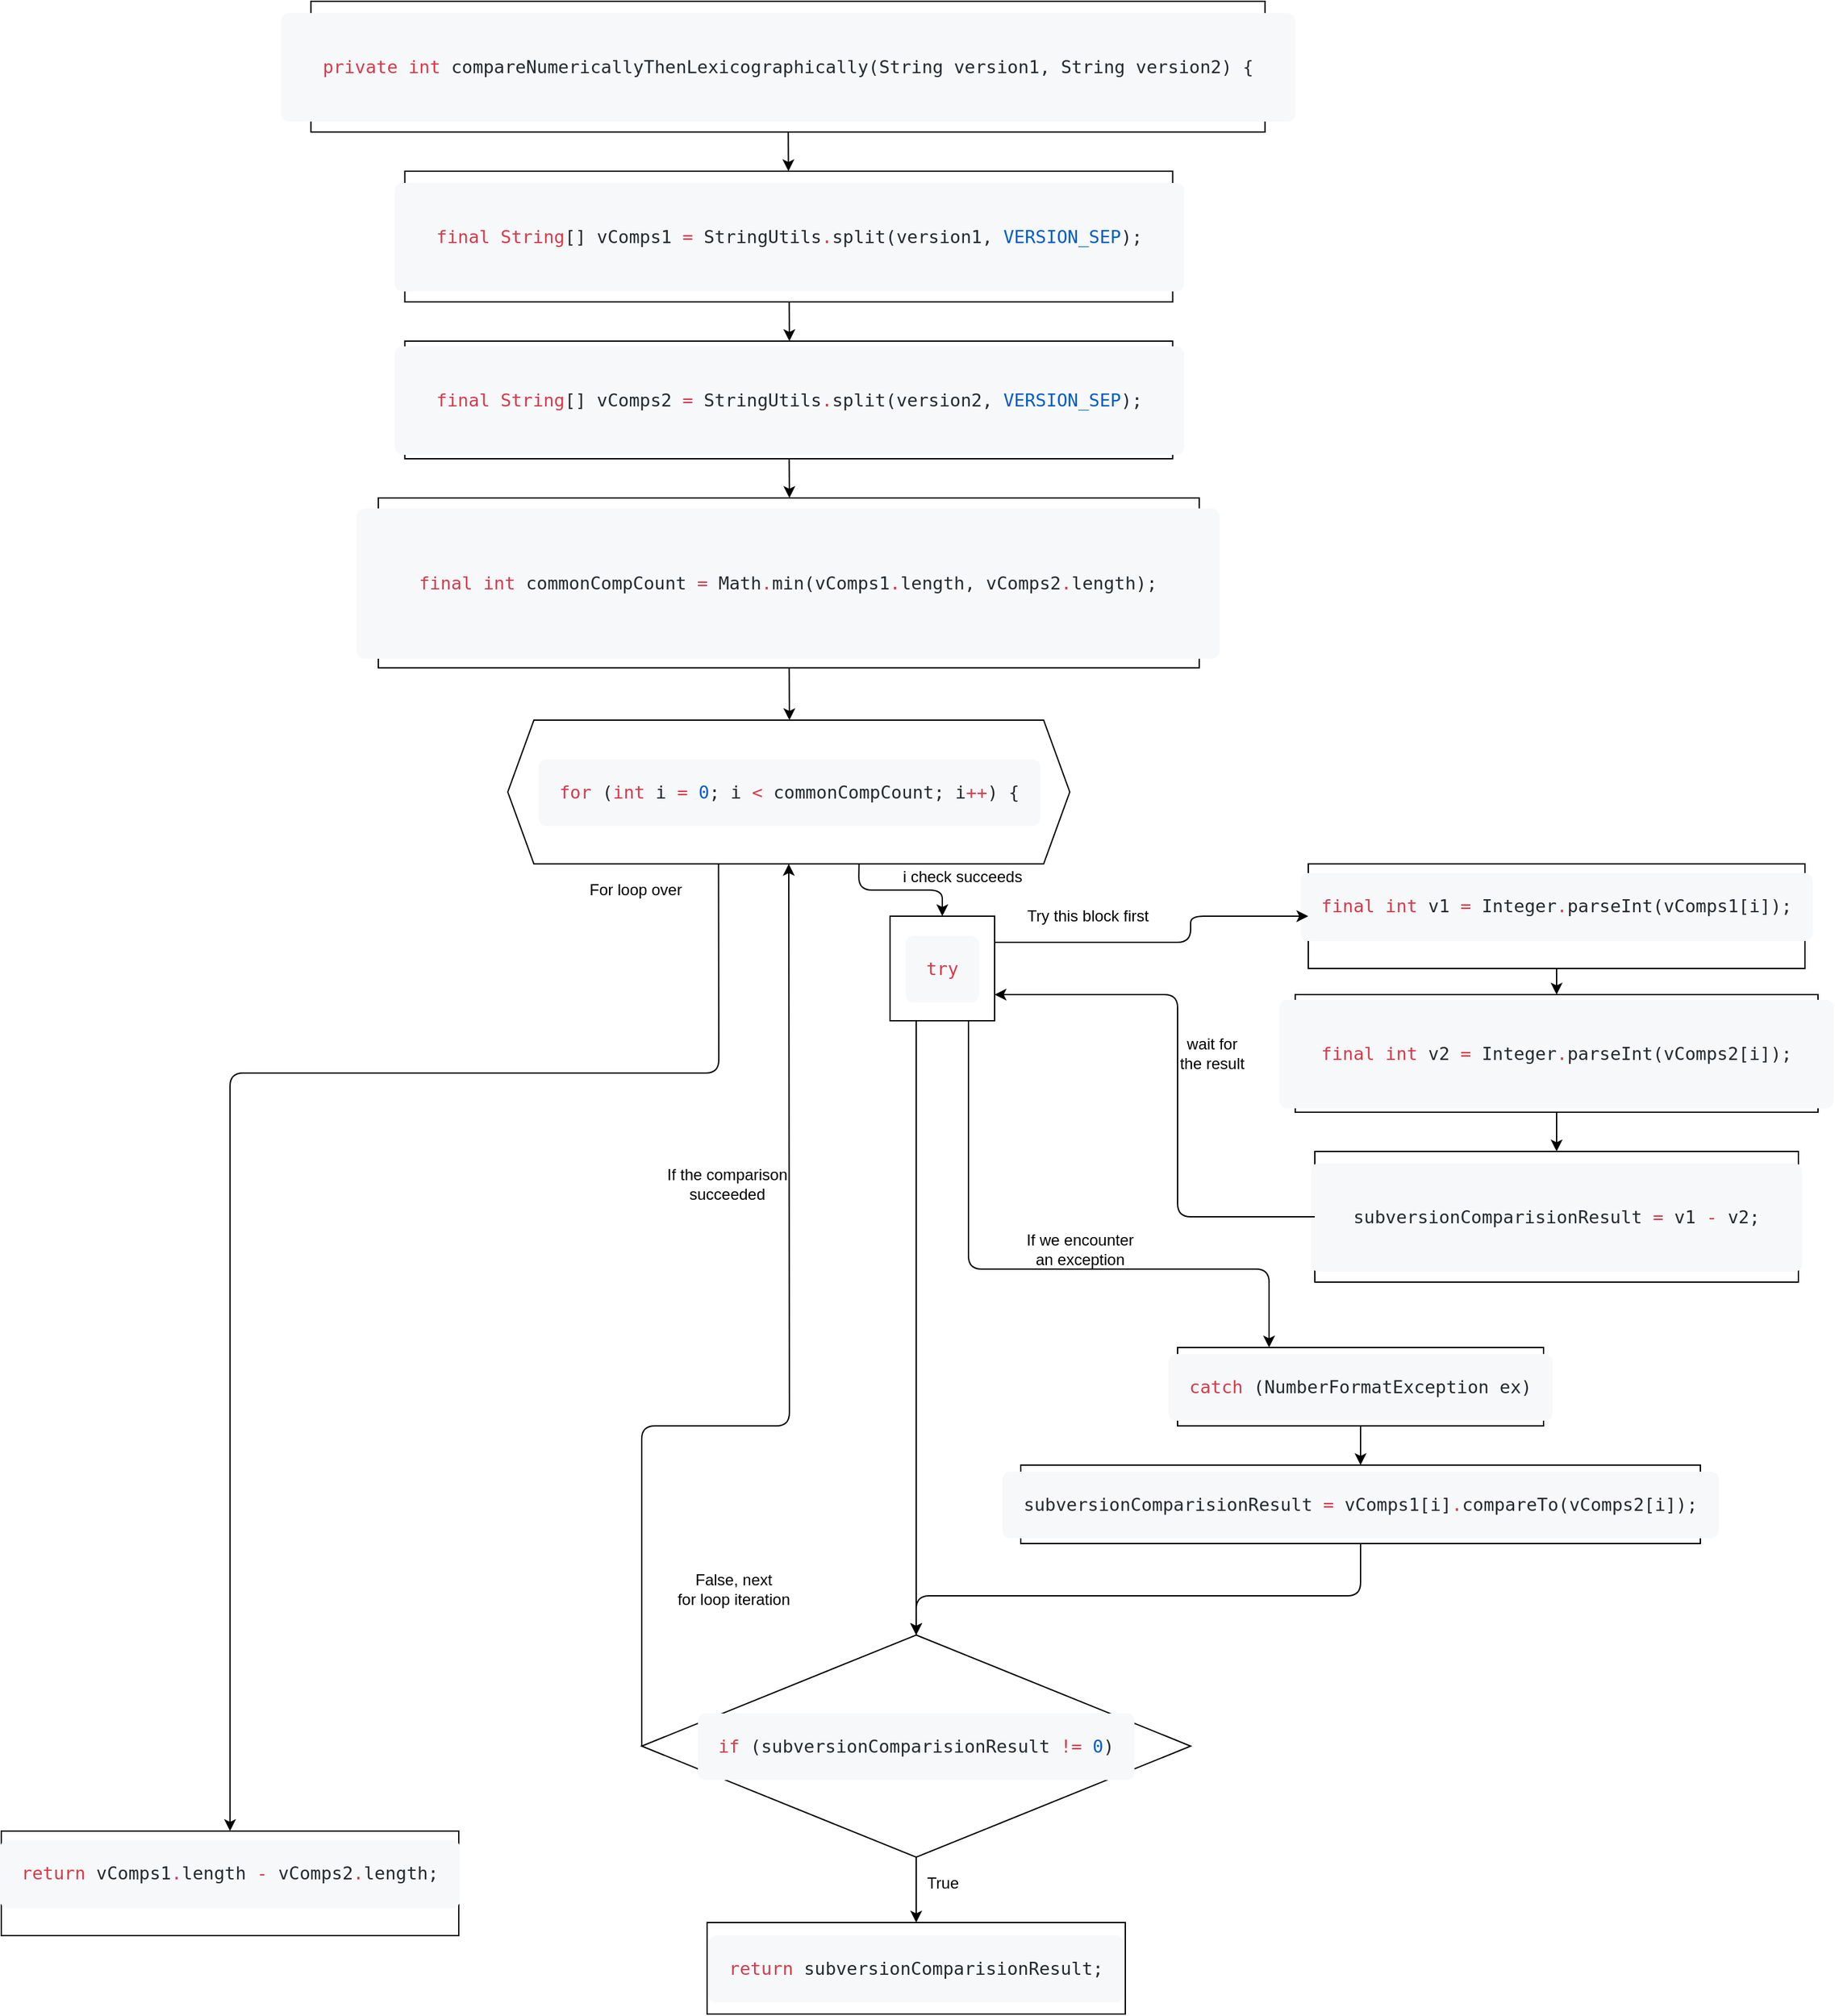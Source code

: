 <mxfile version="13.7.7" type="device"><diagram id="C5RBs43oDa-KdzZeNtuy" name="Page-1"><mxGraphModel dx="7826" dy="2742" grid="1" gridSize="10" guides="1" tooltips="1" connect="1" arrows="1" fold="1" page="1" pageScale="1" pageWidth="827" pageHeight="1169" math="0" shadow="0"><root><mxCell id="WIyWlLk6GJQsqaUBKTNV-0"/><mxCell id="WIyWlLk6GJQsqaUBKTNV-1" parent="WIyWlLk6GJQsqaUBKTNV-0"/><mxCell id="DRiwzqH_XunaTa5XtWrQ-318" value="&lt;pre style=&quot;box-sizing: border-box ; font-family: , &amp;#34;consolas&amp;#34; , &amp;#34;liberation mono&amp;#34; , &amp;#34;menlo&amp;#34; , monospace ; font-size: 13.6px ; margin-top: 0px ; margin-bottom: 0px ; overflow-wrap: normal ; padding: 16px ; overflow: auto ; line-height: 1.45 ; background-color: rgb(246 , 248 , 250) ; border-radius: 6px ; word-break: normal ; color: rgb(36 , 41 , 46)&quot;&gt;&lt;pre style=&quot;box-sizing: border-box ; font-family: , &amp;#34;consolas&amp;#34; , &amp;#34;liberation mono&amp;#34; , &amp;#34;menlo&amp;#34; , monospace ; font-size: 13.6px ; margin-top: 0px ; margin-bottom: 0px ; overflow-wrap: normal ; padding: 16px ; overflow: auto ; line-height: 1.45 ; border-radius: 6px ; word-break: normal&quot;&gt;&lt;span class=&quot;pl-k&quot; style=&quot;box-sizing: border-box ; color: rgb(215 , 58 , 73)&quot;&gt;private&lt;/span&gt; &lt;span class=&quot;pl-k&quot; style=&quot;box-sizing: border-box ; color: rgb(215 , 58 , 73)&quot;&gt;int&lt;/span&gt; compareNumericallyThenLexicographically(&lt;span class=&quot;pl-smi&quot; style=&quot;box-sizing: border-box&quot;&gt;String&lt;/span&gt; version1, &lt;span class=&quot;pl-smi&quot; style=&quot;box-sizing: border-box&quot;&gt;String&lt;/span&gt; version2) {&lt;/pre&gt;&lt;/pre&gt;" style="rounded=0;whiteSpace=wrap;html=1;" vertex="1" parent="WIyWlLk6GJQsqaUBKTNV-1"><mxGeometry x="2206.88" y="3010" width="730" height="100" as="geometry"/></mxCell><mxCell id="DRiwzqH_XunaTa5XtWrQ-319" value="&lt;pre style=&quot;box-sizing: border-box ; font-family: , &amp;#34;consolas&amp;#34; , &amp;#34;liberation mono&amp;#34; , &amp;#34;menlo&amp;#34; , monospace ; font-size: 13.6px ; margin-top: 0px ; margin-bottom: 0px ; overflow-wrap: normal ; padding: 16px ; overflow: auto ; line-height: 1.45 ; background-color: rgb(246 , 248 , 250) ; border-radius: 6px ; word-break: normal ; color: rgb(36 , 41 , 46)&quot;&gt;&lt;pre style=&quot;box-sizing: border-box ; font-family: , &amp;#34;consolas&amp;#34; , &amp;#34;liberation mono&amp;#34; , &amp;#34;menlo&amp;#34; , monospace ; font-size: 13.6px ; margin-top: 0px ; margin-bottom: 0px ; overflow-wrap: normal ; padding: 16px ; overflow: auto ; line-height: 1.45 ; border-radius: 6px ; word-break: normal&quot;&gt;&lt;span class=&quot;pl-k&quot; style=&quot;box-sizing: border-box ; color: rgb(215 , 58 , 73)&quot;&gt;final&lt;/span&gt; &lt;span class=&quot;pl-k&quot; style=&quot;box-sizing: border-box ; color: rgb(215 , 58 , 73)&quot;&gt;String&lt;/span&gt;[] vComps1 &lt;span class=&quot;pl-k&quot; style=&quot;box-sizing: border-box ; color: rgb(215 , 58 , 73)&quot;&gt;=&lt;/span&gt; &lt;span class=&quot;pl-smi&quot; style=&quot;box-sizing: border-box&quot;&gt;StringUtils&lt;/span&gt;&lt;span class=&quot;pl-k&quot; style=&quot;box-sizing: border-box ; color: rgb(215 , 58 , 73)&quot;&gt;.&lt;/span&gt;split(version1, &lt;span class=&quot;pl-c1&quot; style=&quot;box-sizing: border-box ; color: rgb(0 , 92 , 197)&quot;&gt;VERSION_SEP&lt;/span&gt;);&lt;/pre&gt;&lt;/pre&gt;" style="rounded=0;whiteSpace=wrap;html=1;" vertex="1" parent="WIyWlLk6GJQsqaUBKTNV-1"><mxGeometry x="2278.75" y="3140" width="587.5" height="100" as="geometry"/></mxCell><mxCell id="DRiwzqH_XunaTa5XtWrQ-320" value="" style="endArrow=classic;html=1;" edge="1" parent="WIyWlLk6GJQsqaUBKTNV-1" source="DRiwzqH_XunaTa5XtWrQ-318" target="DRiwzqH_XunaTa5XtWrQ-319"><mxGeometry width="50" height="50" relative="1" as="geometry"><mxPoint x="2540" y="3400" as="sourcePoint"/><mxPoint x="2590" y="3350" as="targetPoint"/></mxGeometry></mxCell><mxCell id="DRiwzqH_XunaTa5XtWrQ-321" value="" style="endArrow=classic;html=1;" edge="1" parent="WIyWlLk6GJQsqaUBKTNV-1" source="DRiwzqH_XunaTa5XtWrQ-319"><mxGeometry width="50" height="50" relative="1" as="geometry"><mxPoint x="2540" y="3380" as="sourcePoint"/><mxPoint x="2573" y="3270" as="targetPoint"/></mxGeometry></mxCell><mxCell id="DRiwzqH_XunaTa5XtWrQ-322" value="&lt;pre style=&quot;box-sizing: border-box ; font-family: , &amp;#34;consolas&amp;#34; , &amp;#34;liberation mono&amp;#34; , &amp;#34;menlo&amp;#34; , monospace ; font-size: 13.6px ; margin-top: 0px ; margin-bottom: 0px ; overflow-wrap: normal ; padding: 16px ; overflow: auto ; line-height: 1.45 ; background-color: rgb(246 , 248 , 250) ; border-radius: 6px ; word-break: normal ; color: rgb(36 , 41 , 46)&quot;&gt;&lt;pre style=&quot;box-sizing: border-box ; font-family: , &amp;#34;consolas&amp;#34; , &amp;#34;liberation mono&amp;#34; , &amp;#34;menlo&amp;#34; , monospace ; font-size: 13.6px ; margin-top: 0px ; margin-bottom: 0px ; overflow-wrap: normal ; padding: 16px ; overflow: auto ; line-height: 1.45 ; border-radius: 6px ; word-break: normal&quot;&gt;&lt;span class=&quot;pl-k&quot; style=&quot;box-sizing: border-box ; color: rgb(215 , 58 , 73)&quot;&gt;final&lt;/span&gt; &lt;span class=&quot;pl-k&quot; style=&quot;box-sizing: border-box ; color: rgb(215 , 58 , 73)&quot;&gt;String&lt;/span&gt;[] vComps2 &lt;span class=&quot;pl-k&quot; style=&quot;box-sizing: border-box ; color: rgb(215 , 58 , 73)&quot;&gt;=&lt;/span&gt; &lt;span class=&quot;pl-smi&quot; style=&quot;box-sizing: border-box&quot;&gt;StringUtils&lt;/span&gt;&lt;span class=&quot;pl-k&quot; style=&quot;box-sizing: border-box ; color: rgb(215 , 58 , 73)&quot;&gt;.&lt;/span&gt;split(version2, &lt;span class=&quot;pl-c1&quot; style=&quot;box-sizing: border-box ; color: rgb(0 , 92 , 197)&quot;&gt;VERSION_SEP&lt;/span&gt;);&lt;/pre&gt;&lt;/pre&gt;" style="rounded=0;whiteSpace=wrap;html=1;" vertex="1" parent="WIyWlLk6GJQsqaUBKTNV-1"><mxGeometry x="2278.75" y="3270" width="587.5" height="90" as="geometry"/></mxCell><mxCell id="DRiwzqH_XunaTa5XtWrQ-323" value="" style="endArrow=classic;html=1;" edge="1" parent="WIyWlLk6GJQsqaUBKTNV-1" source="DRiwzqH_XunaTa5XtWrQ-322"><mxGeometry width="50" height="50" relative="1" as="geometry"><mxPoint x="2540" y="3490" as="sourcePoint"/><mxPoint x="2573" y="3390" as="targetPoint"/></mxGeometry></mxCell><mxCell id="DRiwzqH_XunaTa5XtWrQ-324" value="&lt;pre style=&quot;box-sizing: border-box ; font-family: , &amp;#34;consolas&amp;#34; , &amp;#34;liberation mono&amp;#34; , &amp;#34;menlo&amp;#34; , monospace ; font-size: 13.6px ; margin-top: 0px ; margin-bottom: 0px ; overflow-wrap: normal ; padding: 16px ; overflow: auto ; line-height: 1.45 ; background-color: rgb(246 , 248 , 250) ; border-radius: 6px ; word-break: normal ; color: rgb(36 , 41 , 46)&quot;&gt;&lt;pre style=&quot;box-sizing: border-box ; font-family: , &amp;#34;consolas&amp;#34; , &amp;#34;liberation mono&amp;#34; , &amp;#34;menlo&amp;#34; , monospace ; font-size: 13.6px ; margin-top: 0px ; margin-bottom: 0px ; overflow-wrap: normal ; padding: 16px ; overflow: auto ; line-height: 1.45 ; border-radius: 6px ; word-break: normal&quot;&gt;&lt;pre style=&quot;box-sizing: border-box ; font-family: , &amp;#34;consolas&amp;#34; , &amp;#34;liberation mono&amp;#34; , &amp;#34;menlo&amp;#34; , monospace ; font-size: 13.6px ; margin-top: 0px ; margin-bottom: 0px ; overflow-wrap: normal ; padding: 16px ; overflow: auto ; line-height: 1.45 ; border-radius: 6px ; word-break: normal&quot;&gt;&lt;span class=&quot;pl-k&quot; style=&quot;box-sizing: border-box ; color: rgb(215 , 58 , 73)&quot;&gt;final&lt;/span&gt; &lt;span class=&quot;pl-k&quot; style=&quot;box-sizing: border-box ; color: rgb(215 , 58 , 73)&quot;&gt;int&lt;/span&gt; commonCompCount &lt;span class=&quot;pl-k&quot; style=&quot;box-sizing: border-box ; color: rgb(215 , 58 , 73)&quot;&gt;=&lt;/span&gt; &lt;span class=&quot;pl-smi&quot; style=&quot;box-sizing: border-box&quot;&gt;Math&lt;/span&gt;&lt;span class=&quot;pl-k&quot; style=&quot;box-sizing: border-box ; color: rgb(215 , 58 , 73)&quot;&gt;.&lt;/span&gt;min(vComps1&lt;span class=&quot;pl-k&quot; style=&quot;box-sizing: border-box ; color: rgb(215 , 58 , 73)&quot;&gt;.&lt;/span&gt;length, vComps2&lt;span class=&quot;pl-k&quot; style=&quot;box-sizing: border-box ; color: rgb(215 , 58 , 73)&quot;&gt;.&lt;/span&gt;length);&lt;/pre&gt;&lt;/pre&gt;&lt;/pre&gt;" style="rounded=0;whiteSpace=wrap;html=1;" vertex="1" parent="WIyWlLk6GJQsqaUBKTNV-1"><mxGeometry x="2258.44" y="3390" width="628.13" height="130" as="geometry"/></mxCell><mxCell id="DRiwzqH_XunaTa5XtWrQ-325" value="" style="endArrow=classic;html=1;" edge="1" parent="WIyWlLk6GJQsqaUBKTNV-1" source="DRiwzqH_XunaTa5XtWrQ-324"><mxGeometry width="50" height="50" relative="1" as="geometry"><mxPoint x="2540" y="3610" as="sourcePoint"/><mxPoint x="2573" y="3560" as="targetPoint"/></mxGeometry></mxCell><mxCell id="DRiwzqH_XunaTa5XtWrQ-326" value="&lt;pre style=&quot;box-sizing: border-box ; font-family: , &amp;#34;consolas&amp;#34; , &amp;#34;liberation mono&amp;#34; , &amp;#34;menlo&amp;#34; , monospace ; font-size: 13.6px ; margin-top: 0px ; margin-bottom: 0px ; overflow-wrap: normal ; padding: 16px ; overflow: auto ; line-height: 1.45 ; background-color: rgb(246 , 248 , 250) ; border-radius: 6px ; word-break: normal ; color: rgb(36 , 41 , 46)&quot;&gt;&lt;span class=&quot;pl-k&quot; style=&quot;box-sizing: border-box ; color: rgb(215 , 58 , 73)&quot;&gt;for&lt;/span&gt; (&lt;span class=&quot;pl-k&quot; style=&quot;box-sizing: border-box ; color: rgb(215 , 58 , 73)&quot;&gt;int&lt;/span&gt; i &lt;span class=&quot;pl-k&quot; style=&quot;box-sizing: border-box ; color: rgb(215 , 58 , 73)&quot;&gt;=&lt;/span&gt; &lt;span class=&quot;pl-c1&quot; style=&quot;box-sizing: border-box ; color: rgb(0 , 92 , 197)&quot;&gt;0&lt;/span&gt;; i &lt;span class=&quot;pl-k&quot; style=&quot;box-sizing: border-box ; color: rgb(215 , 58 , 73)&quot;&gt;&amp;lt;&lt;/span&gt; commonCompCount; i&lt;span class=&quot;pl-k&quot; style=&quot;box-sizing: border-box ; color: rgb(215 , 58 , 73)&quot;&gt;++&lt;/span&gt;) {&lt;/pre&gt;" style="shape=hexagon;perimeter=hexagonPerimeter2;whiteSpace=wrap;html=1;fixedSize=1;" vertex="1" parent="WIyWlLk6GJQsqaUBKTNV-1"><mxGeometry x="2357.51" y="3560" width="430" height="110" as="geometry"/></mxCell><mxCell id="DRiwzqH_XunaTa5XtWrQ-327" value="&lt;pre style=&quot;box-sizing: border-box ; font-family: , &amp;#34;consolas&amp;#34; , &amp;#34;liberation mono&amp;#34; , &amp;#34;menlo&amp;#34; , monospace ; font-size: 13.6px ; margin-top: 0px ; margin-bottom: 0px ; overflow-wrap: normal ; padding: 16px ; overflow: auto ; line-height: 1.45 ; background-color: rgb(246 , 248 , 250) ; border-radius: 6px ; word-break: normal ; color: rgb(36 , 41 , 46)&quot;&gt;&lt;span class=&quot;pl-k&quot; style=&quot;box-sizing: border-box ; color: rgb(215 , 58 , 73)&quot;&gt;final&lt;/span&gt; &lt;span class=&quot;pl-k&quot; style=&quot;box-sizing: border-box ; color: rgb(215 , 58 , 73)&quot;&gt;int&lt;/span&gt; v1 &lt;span class=&quot;pl-k&quot; style=&quot;box-sizing: border-box ; color: rgb(215 , 58 , 73)&quot;&gt;=&lt;/span&gt; &lt;span class=&quot;pl-smi&quot; style=&quot;box-sizing: border-box&quot;&gt;Integer&lt;/span&gt;&lt;span class=&quot;pl-k&quot; style=&quot;box-sizing: border-box ; color: rgb(215 , 58 , 73)&quot;&gt;.&lt;/span&gt;parseInt(vComps1[i]);&lt;br&gt;&lt;/pre&gt;&lt;div&gt;&lt;br&gt;&lt;/div&gt;" style="rounded=0;whiteSpace=wrap;html=1;" vertex="1" parent="WIyWlLk6GJQsqaUBKTNV-1"><mxGeometry x="2970" y="3670" width="380" height="80" as="geometry"/></mxCell><mxCell id="DRiwzqH_XunaTa5XtWrQ-328" value="&lt;pre style=&quot;box-sizing: border-box ; font-family: , &amp;#34;consolas&amp;#34; , &amp;#34;liberation mono&amp;#34; , &amp;#34;menlo&amp;#34; , monospace ; font-size: 13.6px ; margin-top: 0px ; margin-bottom: 0px ; overflow-wrap: normal ; padding: 16px ; overflow: auto ; line-height: 1.45 ; background-color: rgb(246 , 248 , 250) ; border-radius: 6px ; word-break: normal ; color: rgb(36 , 41 , 46)&quot;&gt;&lt;span class=&quot;pl-k&quot; style=&quot;box-sizing: border-box ; color: rgb(215 , 58 , 73)&quot;&gt;try&lt;/span&gt;&lt;/pre&gt;" style="whiteSpace=wrap;html=1;aspect=fixed;" vertex="1" parent="WIyWlLk6GJQsqaUBKTNV-1"><mxGeometry x="2650" y="3710" width="80" height="80" as="geometry"/></mxCell><mxCell id="DRiwzqH_XunaTa5XtWrQ-329" value="&lt;pre style=&quot;box-sizing: border-box ; font-family: , &amp;#34;consolas&amp;#34; , &amp;#34;liberation mono&amp;#34; , &amp;#34;menlo&amp;#34; , monospace ; font-size: 13.6px ; margin-top: 0px ; margin-bottom: 0px ; overflow-wrap: normal ; padding: 16px ; overflow: auto ; line-height: 1.45 ; background-color: rgb(246 , 248 , 250) ; border-radius: 6px ; word-break: normal ; color: rgb(36 , 41 , 46)&quot;&gt;&lt;pre style=&quot;box-sizing: border-box ; font-family: , &amp;#34;consolas&amp;#34; , &amp;#34;liberation mono&amp;#34; , &amp;#34;menlo&amp;#34; , monospace ; font-size: 13.6px ; margin-top: 0px ; margin-bottom: 0px ; overflow-wrap: normal ; padding: 16px ; overflow: auto ; line-height: 1.45 ; border-radius: 6px ; word-break: normal&quot;&gt;&lt;span class=&quot;pl-k&quot; style=&quot;box-sizing: border-box ; color: rgb(215 , 58 , 73)&quot;&gt;final&lt;/span&gt; &lt;span class=&quot;pl-k&quot; style=&quot;box-sizing: border-box ; color: rgb(215 , 58 , 73)&quot;&gt;int&lt;/span&gt; v2 &lt;span class=&quot;pl-k&quot; style=&quot;box-sizing: border-box ; color: rgb(215 , 58 , 73)&quot;&gt;=&lt;/span&gt; &lt;span class=&quot;pl-smi&quot; style=&quot;box-sizing: border-box&quot;&gt;Integer&lt;/span&gt;&lt;span class=&quot;pl-k&quot; style=&quot;box-sizing: border-box ; color: rgb(215 , 58 , 73)&quot;&gt;.&lt;/span&gt;parseInt(vComps2[i]);&lt;/pre&gt;&lt;/pre&gt;" style="rounded=0;whiteSpace=wrap;html=1;" vertex="1" parent="WIyWlLk6GJQsqaUBKTNV-1"><mxGeometry x="2960" y="3770" width="400" height="90" as="geometry"/></mxCell><mxCell id="DRiwzqH_XunaTa5XtWrQ-330" value="&lt;pre style=&quot;box-sizing: border-box ; font-family: , &amp;#34;consolas&amp;#34; , &amp;#34;liberation mono&amp;#34; , &amp;#34;menlo&amp;#34; , monospace ; font-size: 13.6px ; margin-top: 0px ; margin-bottom: 0px ; overflow-wrap: normal ; padding: 16px ; overflow: auto ; line-height: 1.45 ; background-color: rgb(246 , 248 , 250) ; border-radius: 6px ; word-break: normal ; color: rgb(36 , 41 , 46)&quot;&gt;&lt;pre style=&quot;box-sizing: border-box ; font-family: , &amp;#34;consolas&amp;#34; , &amp;#34;liberation mono&amp;#34; , &amp;#34;menlo&amp;#34; , monospace ; font-size: 13.6px ; margin-top: 0px ; margin-bottom: 0px ; overflow-wrap: normal ; padding: 16px ; overflow: auto ; line-height: 1.45 ; border-radius: 6px ; word-break: normal&quot;&gt;subversionComparisionResult &lt;span class=&quot;pl-k&quot; style=&quot;box-sizing: border-box ; color: rgb(215 , 58 , 73)&quot;&gt;=&lt;/span&gt; v1 &lt;span class=&quot;pl-k&quot; style=&quot;box-sizing: border-box ; color: rgb(215 , 58 , 73)&quot;&gt;-&lt;/span&gt; v2;&lt;/pre&gt;&lt;/pre&gt;" style="rounded=0;whiteSpace=wrap;html=1;" vertex="1" parent="WIyWlLk6GJQsqaUBKTNV-1"><mxGeometry x="2975" y="3890" width="370" height="100" as="geometry"/></mxCell><mxCell id="DRiwzqH_XunaTa5XtWrQ-331" value="&lt;pre style=&quot;box-sizing: border-box ; font-family: , &amp;#34;consolas&amp;#34; , &amp;#34;liberation mono&amp;#34; , &amp;#34;menlo&amp;#34; , monospace ; font-size: 13.6px ; margin-top: 0px ; margin-bottom: 0px ; overflow-wrap: normal ; padding: 16px ; overflow: auto ; line-height: 1.45 ; background-color: rgb(246 , 248 , 250) ; border-radius: 6px ; word-break: normal ; color: rgb(36 , 41 , 46)&quot;&gt;&lt;span class=&quot;pl-k&quot; style=&quot;box-sizing: border-box ; color: rgb(215 , 58 , 73)&quot;&gt;catch&lt;/span&gt; (&lt;span class=&quot;pl-smi&quot; style=&quot;box-sizing: border-box&quot;&gt;NumberFormatException&lt;/span&gt; ex)&lt;/pre&gt;" style="rounded=0;whiteSpace=wrap;html=1;" vertex="1" parent="WIyWlLk6GJQsqaUBKTNV-1"><mxGeometry x="2870" y="4040" width="280" height="60" as="geometry"/></mxCell><mxCell id="DRiwzqH_XunaTa5XtWrQ-332" value="&lt;pre style=&quot;box-sizing: border-box ; font-family: , &amp;#34;consolas&amp;#34; , &amp;#34;liberation mono&amp;#34; , &amp;#34;menlo&amp;#34; , monospace ; font-size: 13.6px ; margin-top: 0px ; margin-bottom: 0px ; overflow-wrap: normal ; padding: 16px ; overflow: auto ; line-height: 1.45 ; background-color: rgb(246 , 248 , 250) ; border-radius: 6px ; word-break: normal ; color: rgb(36 , 41 , 46)&quot;&gt;subversionComparisionResult &lt;span class=&quot;pl-k&quot; style=&quot;box-sizing: border-box ; color: rgb(215 , 58 , 73)&quot;&gt;=&lt;/span&gt; vComps1[i]&lt;span class=&quot;pl-k&quot; style=&quot;box-sizing: border-box ; color: rgb(215 , 58 , 73)&quot;&gt;.&lt;/span&gt;compareTo(vComps2[i]);&lt;/pre&gt;" style="rounded=0;whiteSpace=wrap;html=1;" vertex="1" parent="WIyWlLk6GJQsqaUBKTNV-1"><mxGeometry x="2750" y="4130" width="520" height="60" as="geometry"/></mxCell><mxCell id="DRiwzqH_XunaTa5XtWrQ-333" value="&lt;pre style=&quot;box-sizing: border-box ; font-family: , &amp;#34;consolas&amp;#34; , &amp;#34;liberation mono&amp;#34; , &amp;#34;menlo&amp;#34; , monospace ; font-size: 13.6px ; margin-top: 0px ; margin-bottom: 0px ; overflow-wrap: normal ; padding: 16px ; overflow: auto ; line-height: 1.45 ; background-color: rgb(246 , 248 , 250) ; border-radius: 6px ; word-break: normal ; color: rgb(36 , 41 , 46)&quot;&gt;&lt;span class=&quot;pl-k&quot; style=&quot;box-sizing: border-box ; color: rgb(215 , 58 , 73)&quot;&gt;if&lt;/span&gt; (subversionComparisionResult &lt;span class=&quot;pl-k&quot; style=&quot;box-sizing: border-box ; color: rgb(215 , 58 , 73)&quot;&gt;!=&lt;/span&gt; &lt;span class=&quot;pl-c1&quot; style=&quot;box-sizing: border-box ; color: rgb(0 , 92 , 197)&quot;&gt;0&lt;/span&gt;)&lt;/pre&gt;" style="rhombus;whiteSpace=wrap;html=1;" vertex="1" parent="WIyWlLk6GJQsqaUBKTNV-1"><mxGeometry x="2460" y="4260" width="420" height="170" as="geometry"/></mxCell><mxCell id="DRiwzqH_XunaTa5XtWrQ-334" value="&lt;pre style=&quot;box-sizing: border-box ; font-family: , &amp;#34;consolas&amp;#34; , &amp;#34;liberation mono&amp;#34; , &amp;#34;menlo&amp;#34; , monospace ; font-size: 13.6px ; margin-top: 0px ; margin-bottom: 0px ; overflow-wrap: normal ; padding: 16px ; overflow: auto ; line-height: 1.45 ; background-color: rgb(246 , 248 , 250) ; border-radius: 6px ; word-break: normal ; color: rgb(36 , 41 , 46)&quot;&gt;&lt;span class=&quot;pl-k&quot; style=&quot;box-sizing: border-box ; color: rgb(215 , 58 , 73)&quot;&gt;return&lt;/span&gt; subversionComparisionResult;&lt;/pre&gt;" style="rounded=0;whiteSpace=wrap;html=1;" vertex="1" parent="WIyWlLk6GJQsqaUBKTNV-1"><mxGeometry x="2510" y="4480" width="320" height="70" as="geometry"/></mxCell><mxCell id="DRiwzqH_XunaTa5XtWrQ-335" value="&lt;pre style=&quot;box-sizing: border-box ; font-family: , &amp;#34;consolas&amp;#34; , &amp;#34;liberation mono&amp;#34; , &amp;#34;menlo&amp;#34; , monospace ; font-size: 13.6px ; margin-top: 0px ; margin-bottom: 0px ; overflow-wrap: normal ; padding: 16px ; overflow: auto ; line-height: 1.45 ; background-color: rgb(246 , 248 , 250) ; border-radius: 6px ; word-break: normal ; color: rgb(36 , 41 , 46)&quot;&gt;&lt;span class=&quot;pl-k&quot; style=&quot;box-sizing: border-box ; color: rgb(215 , 58 , 73)&quot;&gt;return&lt;/span&gt; vComps1&lt;span class=&quot;pl-k&quot; style=&quot;box-sizing: border-box ; color: rgb(215 , 58 , 73)&quot;&gt;.&lt;/span&gt;length &lt;span class=&quot;pl-k&quot; style=&quot;box-sizing: border-box ; color: rgb(215 , 58 , 73)&quot;&gt;-&lt;/span&gt; vComps2&lt;span class=&quot;pl-k&quot; style=&quot;box-sizing: border-box ; color: rgb(215 , 58 , 73)&quot;&gt;.&lt;/span&gt;length;&lt;br&gt;&lt;/pre&gt;&lt;div&gt;&lt;br&gt;&lt;/div&gt;" style="rounded=0;whiteSpace=wrap;html=1;" vertex="1" parent="WIyWlLk6GJQsqaUBKTNV-1"><mxGeometry x="1970" y="4410" width="350" height="80" as="geometry"/></mxCell><mxCell id="DRiwzqH_XunaTa5XtWrQ-336" value="" style="endArrow=classic;html=1;entryX=0.5;entryY=0;entryDx=0;entryDy=0;exitX=0.625;exitY=1;exitDx=0;exitDy=0;" edge="1" parent="WIyWlLk6GJQsqaUBKTNV-1" source="DRiwzqH_XunaTa5XtWrQ-326" target="DRiwzqH_XunaTa5XtWrQ-328"><mxGeometry width="50" height="50" relative="1" as="geometry"><mxPoint x="2690" y="4160" as="sourcePoint"/><mxPoint x="2680" y="3700" as="targetPoint"/><Array as="points"><mxPoint x="2626" y="3690"/><mxPoint x="2690" y="3690"/></Array></mxGeometry></mxCell><mxCell id="DRiwzqH_XunaTa5XtWrQ-337" value="" style="endArrow=classic;html=1;exitX=0.375;exitY=1;exitDx=0;exitDy=0;" edge="1" parent="WIyWlLk6GJQsqaUBKTNV-1" source="DRiwzqH_XunaTa5XtWrQ-326" target="DRiwzqH_XunaTa5XtWrQ-335"><mxGeometry width="50" height="50" relative="1" as="geometry"><mxPoint x="2560" y="4410" as="sourcePoint"/><mxPoint x="2610" y="4360" as="targetPoint"/><Array as="points"><mxPoint x="2519" y="3830"/><mxPoint x="2145" y="3830"/></Array></mxGeometry></mxCell><mxCell id="DRiwzqH_XunaTa5XtWrQ-338" value="" style="endArrow=classic;html=1;entryX=0.5;entryY=0;entryDx=0;entryDy=0;exitX=0.5;exitY=1;exitDx=0;exitDy=0;" edge="1" parent="WIyWlLk6GJQsqaUBKTNV-1" source="DRiwzqH_XunaTa5XtWrQ-329" target="DRiwzqH_XunaTa5XtWrQ-330"><mxGeometry width="50" height="50" relative="1" as="geometry"><mxPoint x="3120" y="3880" as="sourcePoint"/><mxPoint x="3170" y="3830" as="targetPoint"/></mxGeometry></mxCell><mxCell id="DRiwzqH_XunaTa5XtWrQ-339" value="" style="endArrow=classic;html=1;entryX=0.5;entryY=0;entryDx=0;entryDy=0;exitX=0.5;exitY=1;exitDx=0;exitDy=0;" edge="1" parent="WIyWlLk6GJQsqaUBKTNV-1" source="DRiwzqH_XunaTa5XtWrQ-327" target="DRiwzqH_XunaTa5XtWrQ-329"><mxGeometry width="50" height="50" relative="1" as="geometry"><mxPoint x="3120" y="3880" as="sourcePoint"/><mxPoint x="3170" y="3830" as="targetPoint"/></mxGeometry></mxCell><mxCell id="DRiwzqH_XunaTa5XtWrQ-340" value="" style="endArrow=classic;html=1;exitX=1;exitY=0.25;exitDx=0;exitDy=0;entryX=0;entryY=0.5;entryDx=0;entryDy=0;" edge="1" parent="WIyWlLk6GJQsqaUBKTNV-1" source="DRiwzqH_XunaTa5XtWrQ-328" target="DRiwzqH_XunaTa5XtWrQ-327"><mxGeometry width="50" height="50" relative="1" as="geometry"><mxPoint x="2930" y="3970" as="sourcePoint"/><mxPoint x="2980" y="3920" as="targetPoint"/><Array as="points"><mxPoint x="2880" y="3730"/><mxPoint x="2880" y="3710"/></Array></mxGeometry></mxCell><mxCell id="DRiwzqH_XunaTa5XtWrQ-341" value="" style="endArrow=classic;html=1;exitX=0.75;exitY=1;exitDx=0;exitDy=0;entryX=0.25;entryY=0;entryDx=0;entryDy=0;" edge="1" parent="WIyWlLk6GJQsqaUBKTNV-1" source="DRiwzqH_XunaTa5XtWrQ-328" target="DRiwzqH_XunaTa5XtWrQ-331"><mxGeometry width="50" height="50" relative="1" as="geometry"><mxPoint x="2990" y="4040" as="sourcePoint"/><mxPoint x="3040" y="3990" as="targetPoint"/><Array as="points"><mxPoint x="2710" y="3980"/><mxPoint x="2940" y="3980"/></Array></mxGeometry></mxCell><mxCell id="DRiwzqH_XunaTa5XtWrQ-342" value="" style="endArrow=classic;html=1;entryX=1;entryY=0.75;entryDx=0;entryDy=0;exitX=0;exitY=0.5;exitDx=0;exitDy=0;" edge="1" parent="WIyWlLk6GJQsqaUBKTNV-1" source="DRiwzqH_XunaTa5XtWrQ-330" target="DRiwzqH_XunaTa5XtWrQ-328"><mxGeometry width="50" height="50" relative="1" as="geometry"><mxPoint x="2990" y="4040" as="sourcePoint"/><mxPoint x="3040" y="3990" as="targetPoint"/><Array as="points"><mxPoint x="2870" y="3940"/><mxPoint x="2870" y="3770"/></Array></mxGeometry></mxCell><mxCell id="DRiwzqH_XunaTa5XtWrQ-343" value="" style="endArrow=classic;html=1;entryX=0.5;entryY=0;entryDx=0;entryDy=0;exitX=0.5;exitY=1;exitDx=0;exitDy=0;" edge="1" parent="WIyWlLk6GJQsqaUBKTNV-1" source="DRiwzqH_XunaTa5XtWrQ-331" target="DRiwzqH_XunaTa5XtWrQ-332"><mxGeometry width="50" height="50" relative="1" as="geometry"><mxPoint x="2993.75" y="3920" as="sourcePoint"/><mxPoint x="3043.75" y="3870" as="targetPoint"/></mxGeometry></mxCell><mxCell id="DRiwzqH_XunaTa5XtWrQ-344" value="" style="endArrow=classic;html=1;entryX=0.5;entryY=0;entryDx=0;entryDy=0;exitX=0.5;exitY=1;exitDx=0;exitDy=0;" edge="1" parent="WIyWlLk6GJQsqaUBKTNV-1" source="DRiwzqH_XunaTa5XtWrQ-332" target="DRiwzqH_XunaTa5XtWrQ-333"><mxGeometry width="50" height="50" relative="1" as="geometry"><mxPoint x="2586" y="4220" as="sourcePoint"/><mxPoint x="2636" y="4170" as="targetPoint"/><Array as="points"><mxPoint x="3010" y="4230"/><mxPoint x="2670" y="4230"/></Array></mxGeometry></mxCell><mxCell id="DRiwzqH_XunaTa5XtWrQ-345" value="" style="endArrow=classic;html=1;exitX=0.25;exitY=1;exitDx=0;exitDy=0;" edge="1" parent="WIyWlLk6GJQsqaUBKTNV-1" source="DRiwzqH_XunaTa5XtWrQ-328" target="DRiwzqH_XunaTa5XtWrQ-333"><mxGeometry width="50" height="50" relative="1" as="geometry"><mxPoint x="2680" y="4080" as="sourcePoint"/><mxPoint x="2750" y="4270" as="targetPoint"/></mxGeometry></mxCell><mxCell id="DRiwzqH_XunaTa5XtWrQ-346" value="" style="endArrow=classic;html=1;entryX=0.5;entryY=0;entryDx=0;entryDy=0;exitX=0.5;exitY=1;exitDx=0;exitDy=0;" edge="1" parent="WIyWlLk6GJQsqaUBKTNV-1" source="DRiwzqH_XunaTa5XtWrQ-333" target="DRiwzqH_XunaTa5XtWrQ-334"><mxGeometry width="50" height="50" relative="1" as="geometry"><mxPoint x="2690" y="4480" as="sourcePoint"/><mxPoint x="2740" y="4430" as="targetPoint"/></mxGeometry></mxCell><mxCell id="DRiwzqH_XunaTa5XtWrQ-347" value="True" style="text;html=1;align=center;verticalAlign=middle;resizable=0;points=[];autosize=1;" vertex="1" parent="WIyWlLk6GJQsqaUBKTNV-1"><mxGeometry x="2670" y="4440" width="40" height="20" as="geometry"/></mxCell><mxCell id="DRiwzqH_XunaTa5XtWrQ-348" value="Try this block first" style="text;html=1;align=center;verticalAlign=middle;resizable=0;points=[];autosize=1;" vertex="1" parent="WIyWlLk6GJQsqaUBKTNV-1"><mxGeometry x="2746" y="3700" width="110" height="20" as="geometry"/></mxCell><mxCell id="DRiwzqH_XunaTa5XtWrQ-349" value="wait for &lt;br&gt;the result" style="text;html=1;align=center;verticalAlign=middle;resizable=0;points=[];autosize=1;" vertex="1" parent="WIyWlLk6GJQsqaUBKTNV-1"><mxGeometry x="2866.25" y="3800" width="60" height="30" as="geometry"/></mxCell><mxCell id="DRiwzqH_XunaTa5XtWrQ-350" value="If we encounter&lt;br&gt;an exception" style="text;html=1;align=center;verticalAlign=middle;resizable=0;points=[];autosize=1;" vertex="1" parent="WIyWlLk6GJQsqaUBKTNV-1"><mxGeometry x="2745" y="3950" width="100" height="30" as="geometry"/></mxCell><mxCell id="DRiwzqH_XunaTa5XtWrQ-351" value="If the comparison&lt;br&gt;succeeded" style="text;html=1;align=center;verticalAlign=middle;resizable=0;points=[];autosize=1;" vertex="1" parent="WIyWlLk6GJQsqaUBKTNV-1"><mxGeometry x="2470" y="3900" width="110" height="30" as="geometry"/></mxCell><mxCell id="DRiwzqH_XunaTa5XtWrQ-352" value="" style="endArrow=classic;html=1;exitX=0;exitY=0.5;exitDx=0;exitDy=0;entryX=0.5;entryY=1;entryDx=0;entryDy=0;" edge="1" parent="WIyWlLk6GJQsqaUBKTNV-1" source="DRiwzqH_XunaTa5XtWrQ-333" target="DRiwzqH_XunaTa5XtWrQ-326"><mxGeometry width="50" height="50" relative="1" as="geometry"><mxPoint x="2600" y="4240" as="sourcePoint"/><mxPoint x="2650" y="4190" as="targetPoint"/><Array as="points"><mxPoint x="2460" y="4100"/><mxPoint x="2573" y="4100"/></Array></mxGeometry></mxCell><mxCell id="DRiwzqH_XunaTa5XtWrQ-353" value="False, next&lt;br&gt;for loop iteration" style="text;html=1;align=center;verticalAlign=middle;resizable=0;points=[];autosize=1;" vertex="1" parent="WIyWlLk6GJQsqaUBKTNV-1"><mxGeometry x="2480" y="4210" width="100" height="30" as="geometry"/></mxCell><mxCell id="DRiwzqH_XunaTa5XtWrQ-354" value="For loop over" style="text;html=1;align=center;verticalAlign=middle;resizable=0;points=[];autosize=1;" vertex="1" parent="WIyWlLk6GJQsqaUBKTNV-1"><mxGeometry x="2410" y="3680" width="90" height="20" as="geometry"/></mxCell><mxCell id="DRiwzqH_XunaTa5XtWrQ-355" value="i check succeeds" style="text;html=1;align=center;verticalAlign=middle;resizable=0;points=[];autosize=1;" vertex="1" parent="WIyWlLk6GJQsqaUBKTNV-1"><mxGeometry x="2650" y="3670" width="110" height="20" as="geometry"/></mxCell></root></mxGraphModel></diagram></mxfile>